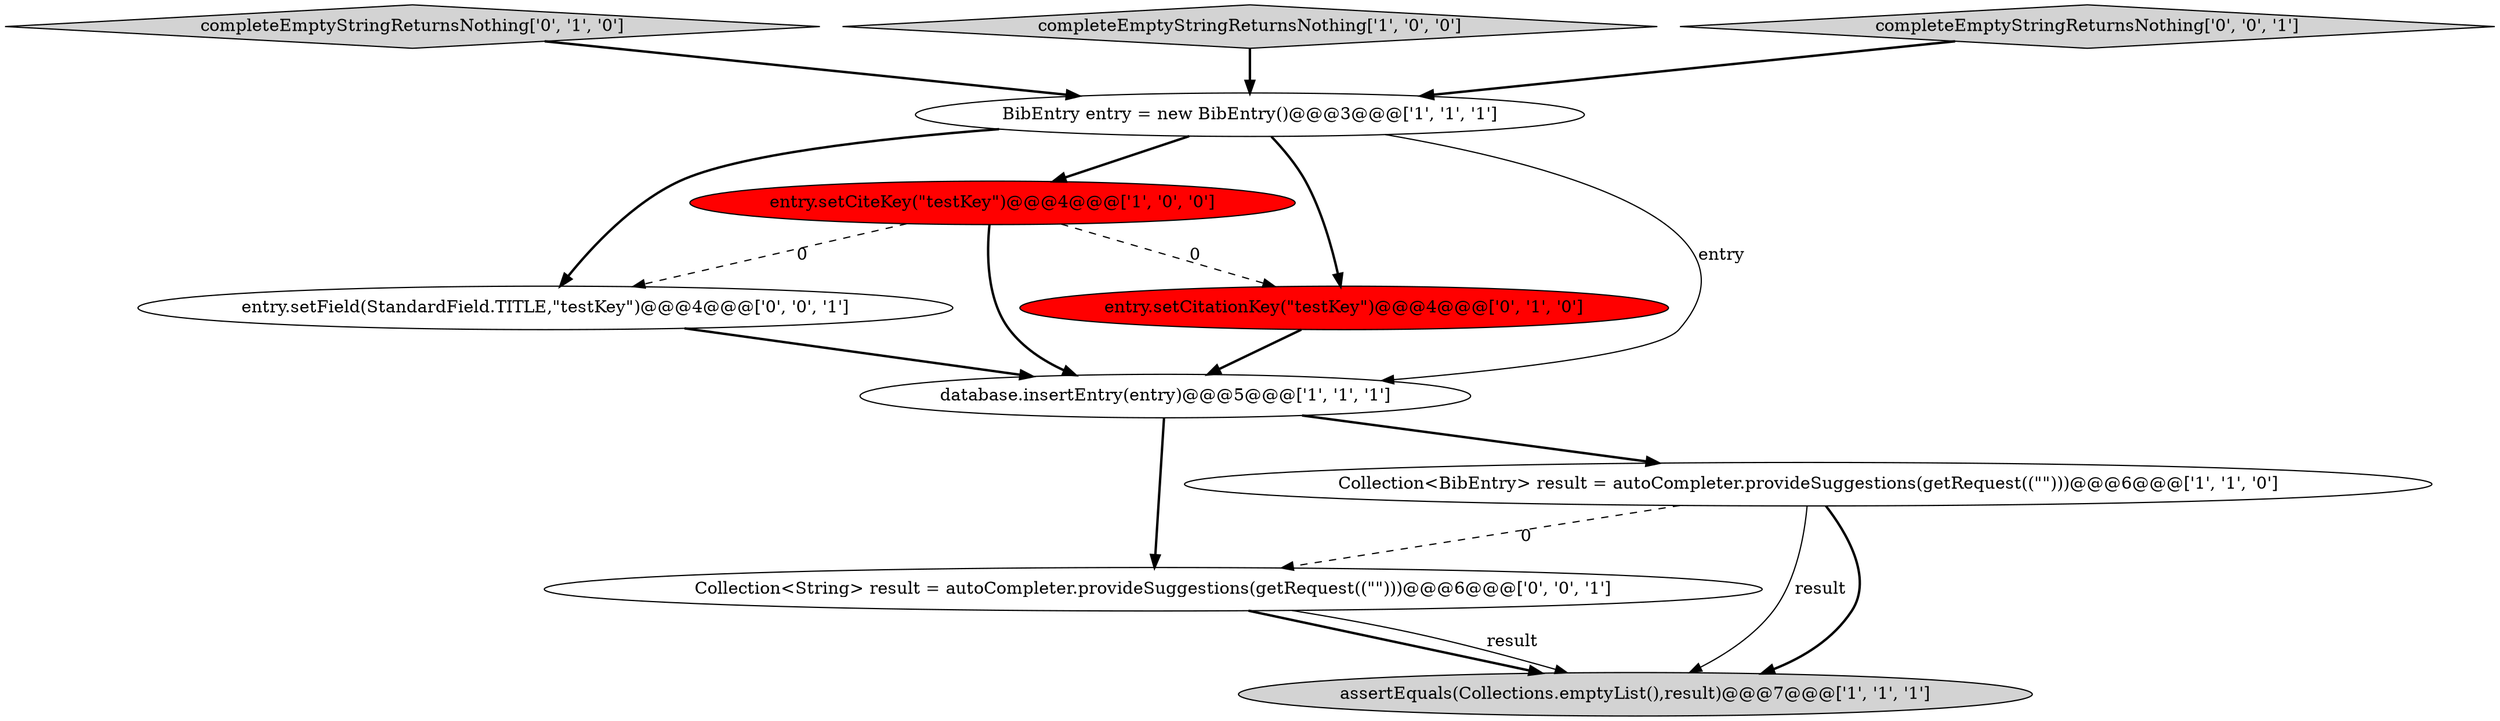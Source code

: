 digraph {
7 [style = filled, label = "completeEmptyStringReturnsNothing['0', '1', '0']", fillcolor = lightgray, shape = diamond image = "AAA0AAABBB2BBB"];
0 [style = filled, label = "Collection<BibEntry> result = autoCompleter.provideSuggestions(getRequest((\"\")))@@@6@@@['1', '1', '0']", fillcolor = white, shape = ellipse image = "AAA0AAABBB1BBB"];
1 [style = filled, label = "entry.setCiteKey(\"testKey\")@@@4@@@['1', '0', '0']", fillcolor = red, shape = ellipse image = "AAA1AAABBB1BBB"];
3 [style = filled, label = "BibEntry entry = new BibEntry()@@@3@@@['1', '1', '1']", fillcolor = white, shape = ellipse image = "AAA0AAABBB1BBB"];
10 [style = filled, label = "entry.setField(StandardField.TITLE,\"testKey\")@@@4@@@['0', '0', '1']", fillcolor = white, shape = ellipse image = "AAA0AAABBB3BBB"];
6 [style = filled, label = "entry.setCitationKey(\"testKey\")@@@4@@@['0', '1', '0']", fillcolor = red, shape = ellipse image = "AAA1AAABBB2BBB"];
4 [style = filled, label = "assertEquals(Collections.emptyList(),result)@@@7@@@['1', '1', '1']", fillcolor = lightgray, shape = ellipse image = "AAA0AAABBB1BBB"];
2 [style = filled, label = "completeEmptyStringReturnsNothing['1', '0', '0']", fillcolor = lightgray, shape = diamond image = "AAA0AAABBB1BBB"];
8 [style = filled, label = "completeEmptyStringReturnsNothing['0', '0', '1']", fillcolor = lightgray, shape = diamond image = "AAA0AAABBB3BBB"];
5 [style = filled, label = "database.insertEntry(entry)@@@5@@@['1', '1', '1']", fillcolor = white, shape = ellipse image = "AAA0AAABBB1BBB"];
9 [style = filled, label = "Collection<String> result = autoCompleter.provideSuggestions(getRequest((\"\")))@@@6@@@['0', '0', '1']", fillcolor = white, shape = ellipse image = "AAA0AAABBB3BBB"];
1->5 [style = bold, label=""];
3->10 [style = bold, label=""];
3->6 [style = bold, label=""];
6->5 [style = bold, label=""];
0->4 [style = solid, label="result"];
1->10 [style = dashed, label="0"];
10->5 [style = bold, label=""];
3->5 [style = solid, label="entry"];
0->9 [style = dashed, label="0"];
5->0 [style = bold, label=""];
3->1 [style = bold, label=""];
5->9 [style = bold, label=""];
0->4 [style = bold, label=""];
9->4 [style = bold, label=""];
1->6 [style = dashed, label="0"];
9->4 [style = solid, label="result"];
7->3 [style = bold, label=""];
2->3 [style = bold, label=""];
8->3 [style = bold, label=""];
}
